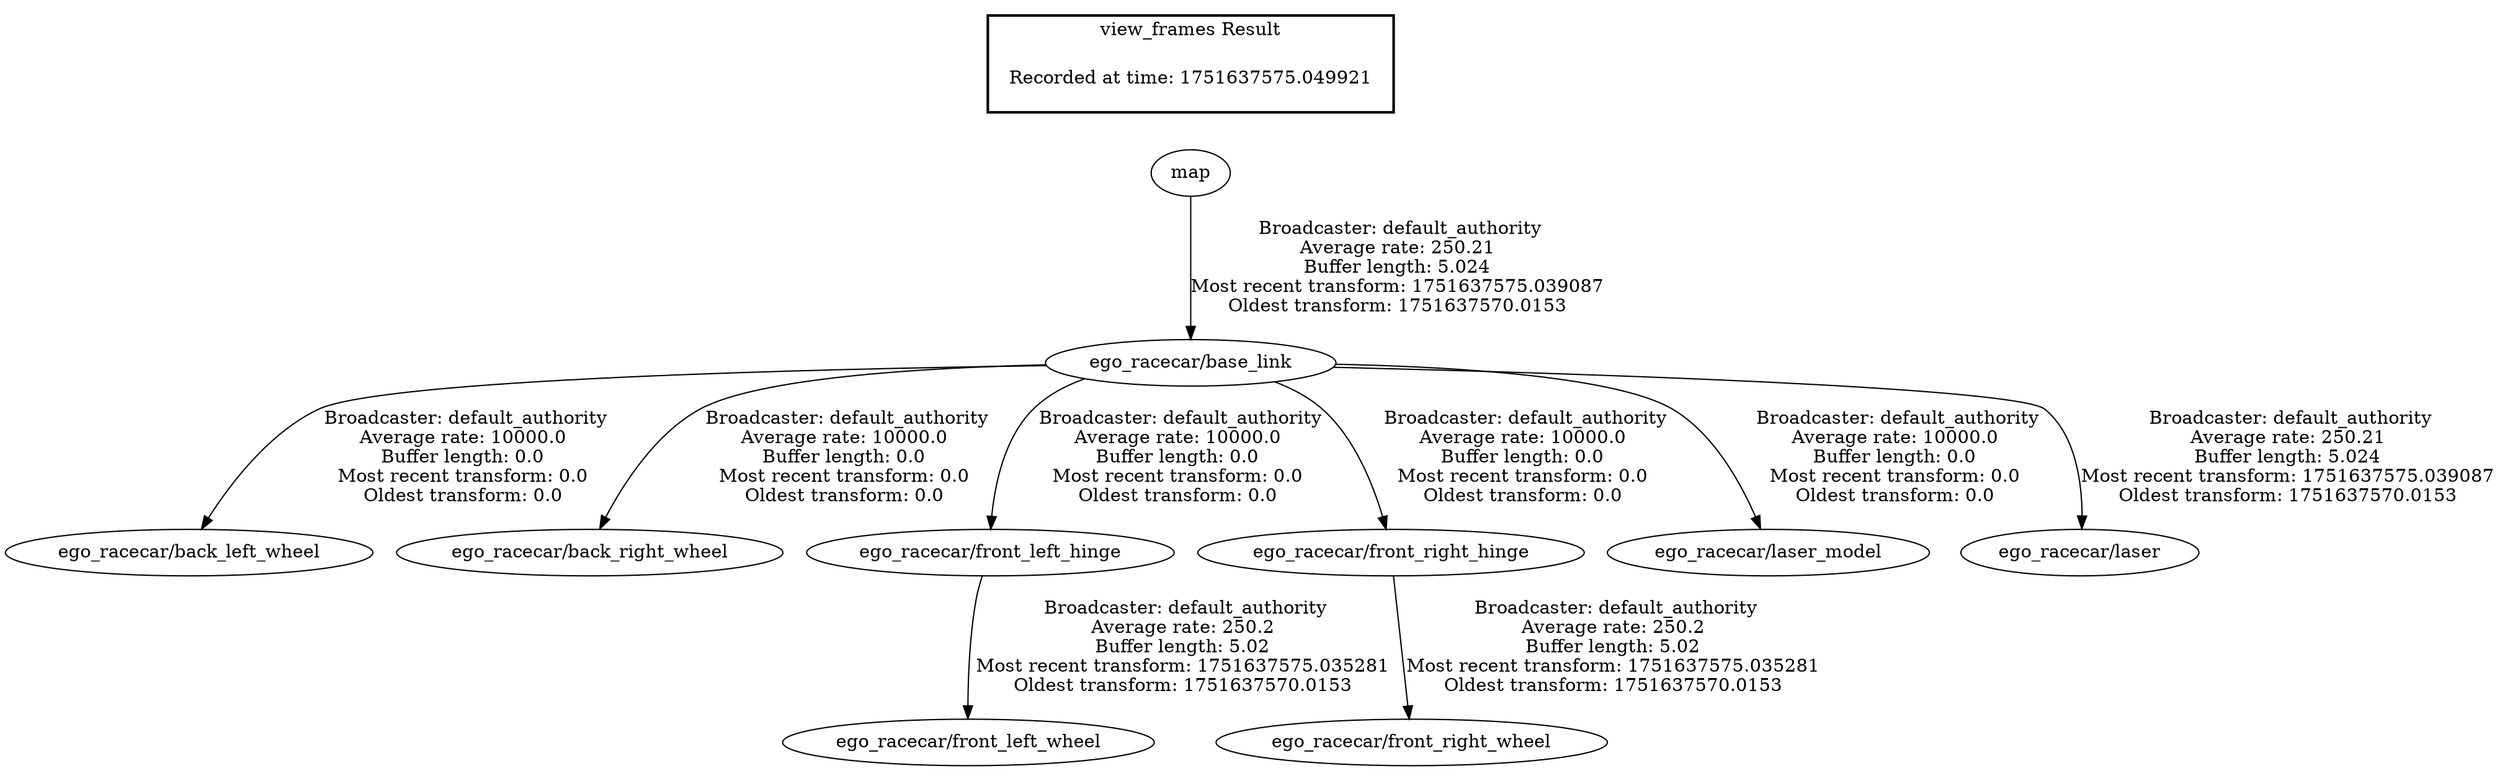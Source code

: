 digraph G {
"map" -> "ego_racecar/base_link"[label=" Broadcaster: default_authority\nAverage rate: 250.21\nBuffer length: 5.024\nMost recent transform: 1751637575.039087\nOldest transform: 1751637570.0153\n"];
"ego_racecar/base_link" -> "ego_racecar/back_left_wheel"[label=" Broadcaster: default_authority\nAverage rate: 10000.0\nBuffer length: 0.0\nMost recent transform: 0.0\nOldest transform: 0.0\n"];
"ego_racecar/base_link" -> "ego_racecar/back_right_wheel"[label=" Broadcaster: default_authority\nAverage rate: 10000.0\nBuffer length: 0.0\nMost recent transform: 0.0\nOldest transform: 0.0\n"];
"ego_racecar/base_link" -> "ego_racecar/front_left_hinge"[label=" Broadcaster: default_authority\nAverage rate: 10000.0\nBuffer length: 0.0\nMost recent transform: 0.0\nOldest transform: 0.0\n"];
"ego_racecar/base_link" -> "ego_racecar/front_right_hinge"[label=" Broadcaster: default_authority\nAverage rate: 10000.0\nBuffer length: 0.0\nMost recent transform: 0.0\nOldest transform: 0.0\n"];
"ego_racecar/base_link" -> "ego_racecar/laser_model"[label=" Broadcaster: default_authority\nAverage rate: 10000.0\nBuffer length: 0.0\nMost recent transform: 0.0\nOldest transform: 0.0\n"];
"ego_racecar/base_link" -> "ego_racecar/laser"[label=" Broadcaster: default_authority\nAverage rate: 250.21\nBuffer length: 5.024\nMost recent transform: 1751637575.039087\nOldest transform: 1751637570.0153\n"];
"ego_racecar/front_left_hinge" -> "ego_racecar/front_left_wheel"[label=" Broadcaster: default_authority\nAverage rate: 250.2\nBuffer length: 5.02\nMost recent transform: 1751637575.035281\nOldest transform: 1751637570.0153\n"];
"ego_racecar/front_right_hinge" -> "ego_racecar/front_right_wheel"[label=" Broadcaster: default_authority\nAverage rate: 250.2\nBuffer length: 5.02\nMost recent transform: 1751637575.035281\nOldest transform: 1751637570.0153\n"];
edge [style=invis];
 subgraph cluster_legend { style=bold; color=black; label ="view_frames Result";
"Recorded at time: 1751637575.049921"[ shape=plaintext ] ;
}->"map";
}